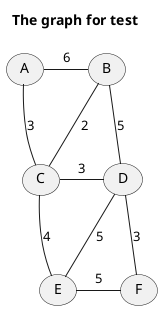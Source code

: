@startuml

title The graph for test

(A) - (B) :6
(A) - (C) :3
(B) -- (C) :2
(B) - (D) :5
(C) - (D) :3
(C) - (E) :4
(D) -- (E) :5
(D) - (F) :3
(E) - (F) :5

@enduml